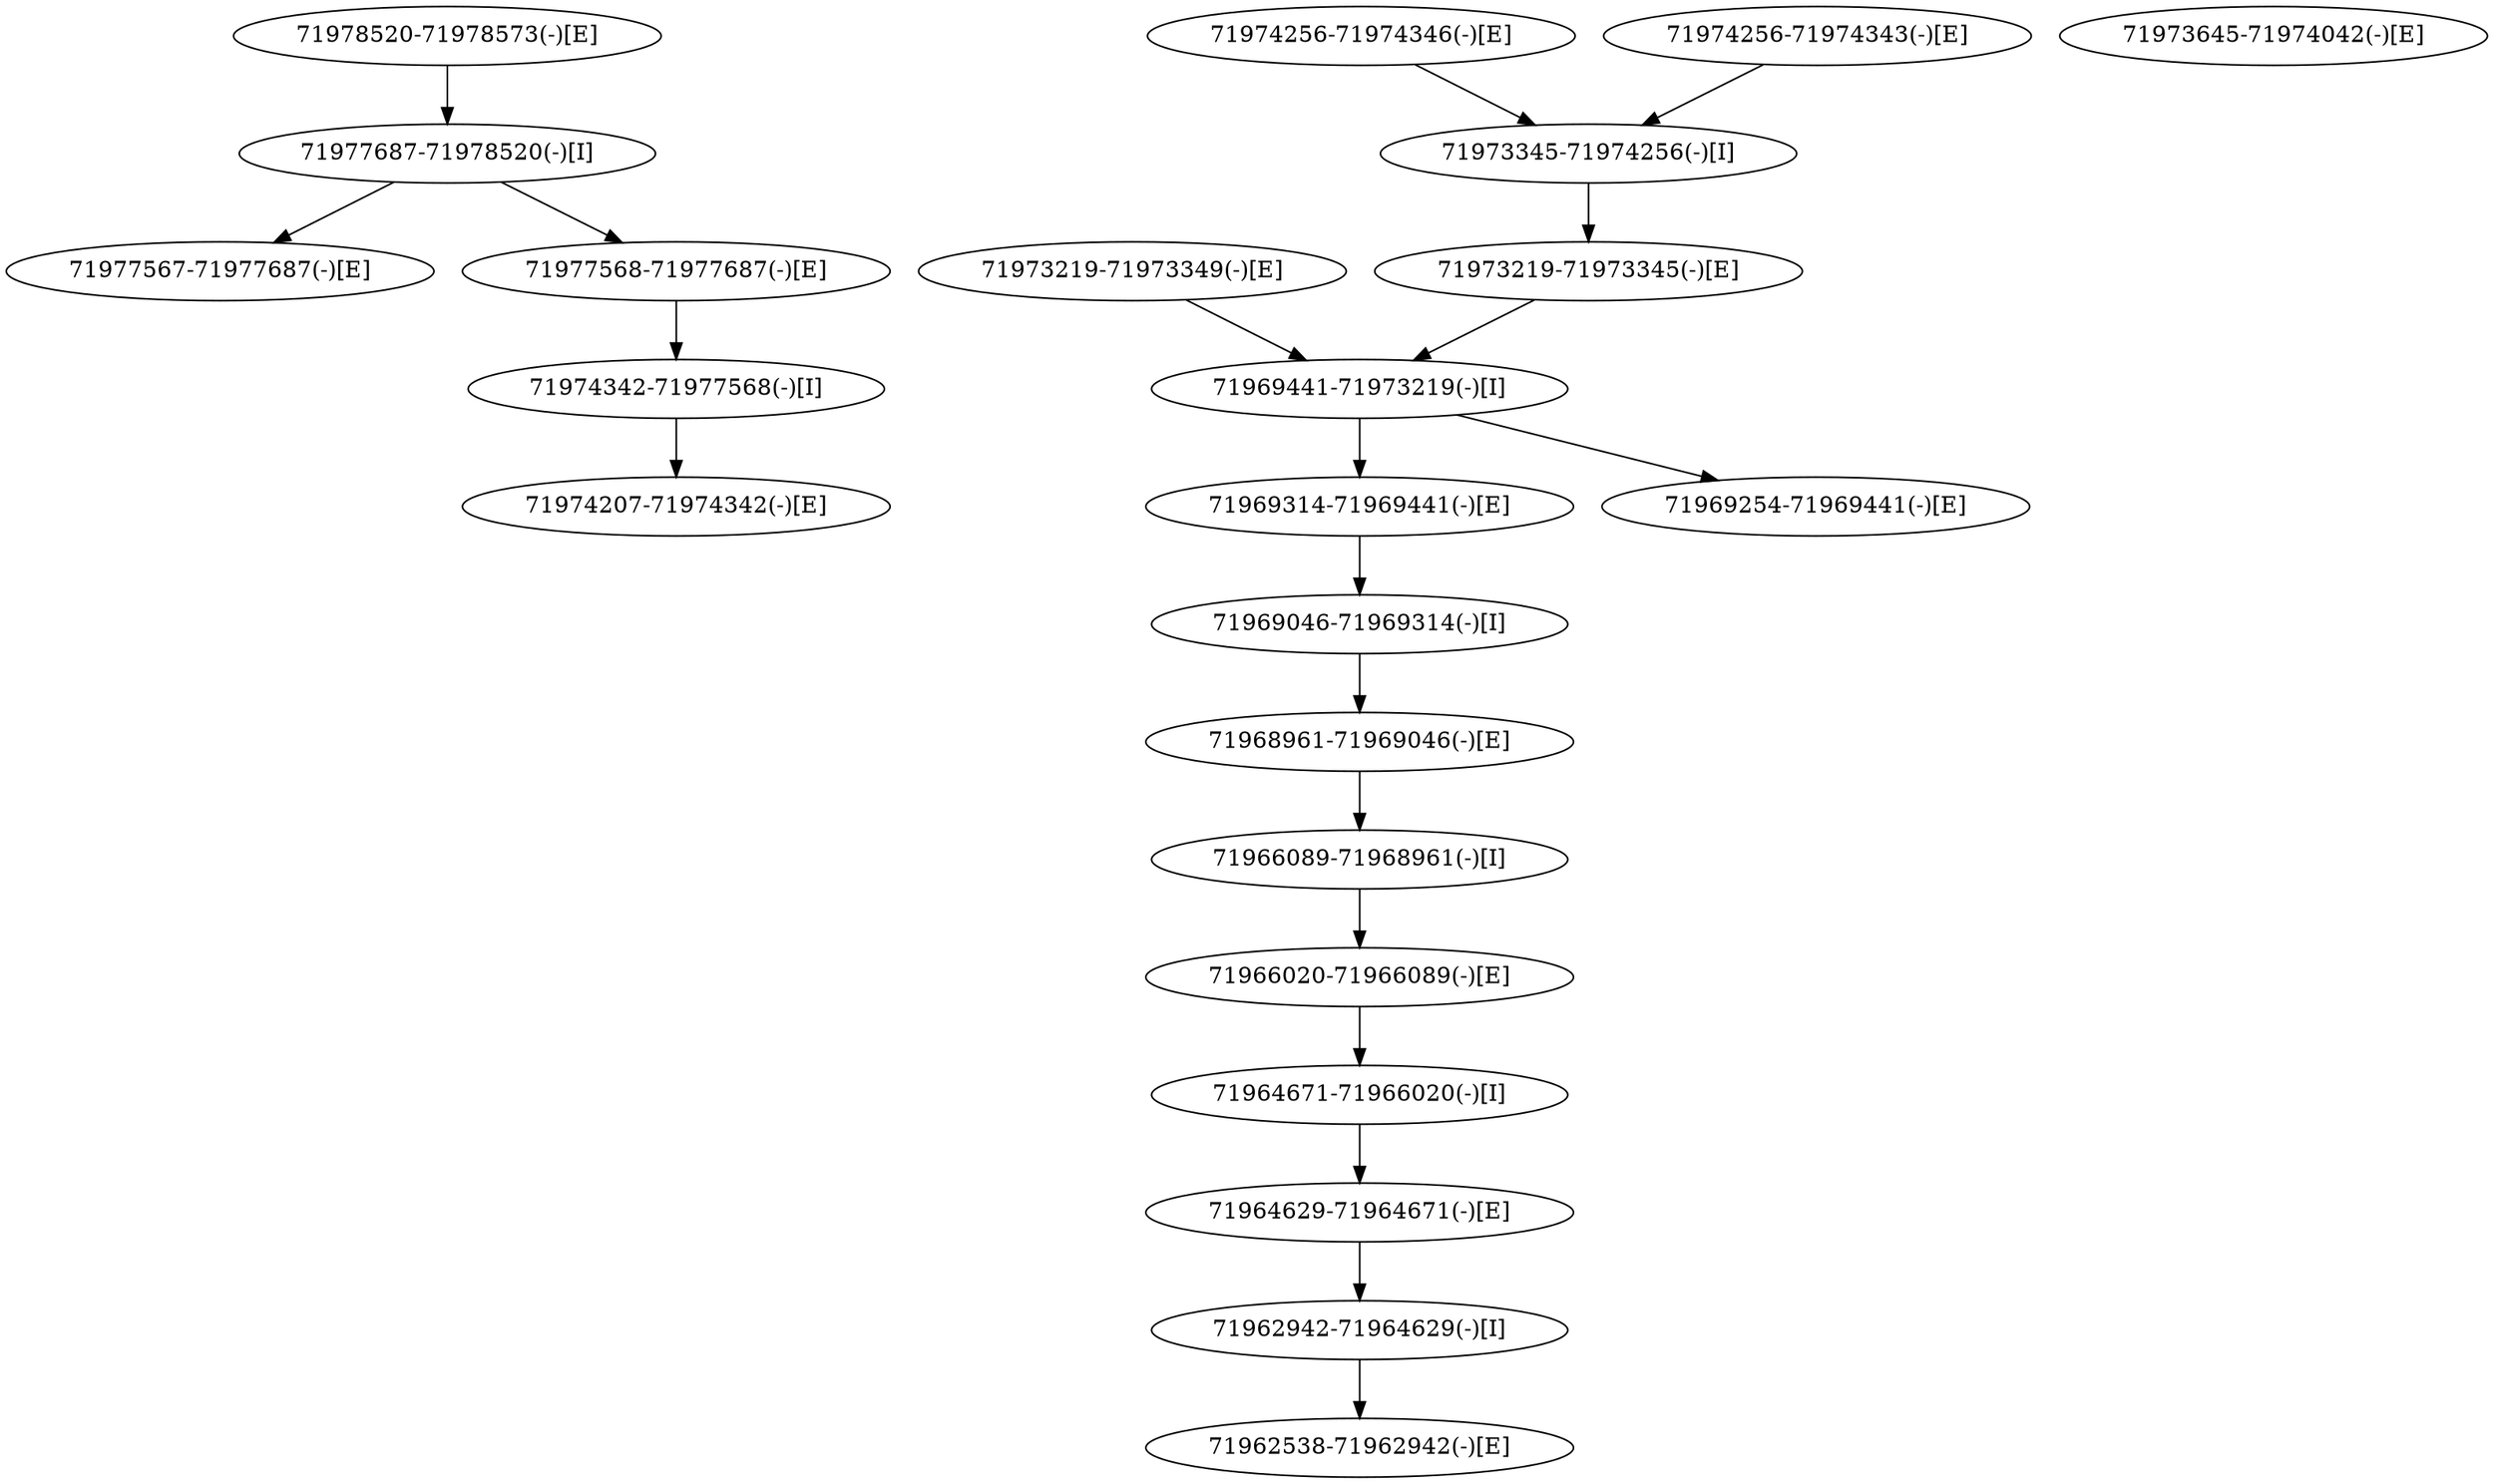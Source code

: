 strict digraph G {
"71974342-71977568(-)[I]" [scores="LNCAP_SHEZH2=393.379196881,LNCAP_SHSCRAMBLE=257.947891426"];
"71977567-71977687(-)[E]" [scores="VCAP_SHEZH2=146.086806046"];
"71973219-71973345(-)[E]" [scores="VCAP_SHEZH2=127.541869394,VCAP_SHSCRAMBLE=329.431427932"];
"71966089-71968961(-)[I]" [scores="LNCAP_SHEZH2=9458.06971333,VCAP_SHSCRAMBLE=2457.66303378"];
"71969046-71969314(-)[I]" [scores="LNCAP_SHEZH2=9458.06971333,VCAP_SHSCRAMBLE=2457.66303378"];
"71969441-71973219(-)[I]" [scores="LNCAP_SHEZH2=9458.06971333,LNCAP_SHSCRAMBLE=974.369153445,VCAP_SHEZH2=347.197311128,VCAP_SHSCRAMBLE=2457.66303378"];
"71964671-71966020(-)[I]" [scores="LNCAP_SHEZH2=9458.06971333,VCAP_SHSCRAMBLE=2457.66303378"];
"71973219-71973349(-)[E]" [scores="LNCAP_SHEZH2=1434.71302536,LNCAP_SHSCRAMBLE=399.583564504"];
"71962942-71964629(-)[I]" [scores="LNCAP_SHEZH2=9458.06971333,VCAP_SHSCRAMBLE=2457.66303378"];
"71974207-71974342(-)[E]" [scores="LNCAP_SHEZH2=172.984337391,LNCAP_SHSCRAMBLE=113.429854536"];
"71968961-71969046(-)[E]" [scores="LNCAP_SHEZH2=938.081593504,VCAP_SHSCRAMBLE=222.235487097"];
"71977568-71977687(-)[E]" [scores="LNCAP_SHEZH2=152.482489996,LNCAP_SHSCRAMBLE=99.9863162206,VCAP_SHSCRAMBLE=231.337576792"];
"71973345-71974256(-)[I]" [scores="VCAP_SHEZH2=347.197311128,VCAP_SHSCRAMBLE=2457.66303378"];
"71969314-71969441(-)[E]" [scores="LNCAP_SHEZH2=1401.60426324,VCAP_SHEZH2=128.554106453,VCAP_SHSCRAMBLE=332.045963074"];
"71977687-71978520(-)[I]" [scores="LNCAP_SHEZH2=393.379196881,LNCAP_SHSCRAMBLE=257.947891426,VCAP_SHEZH2=210.608478716,VCAP_SHSCRAMBLE=334.37027906"];
"71966020-71966089(-)[E]" [scores="LNCAP_SHEZH2=761.501528845,VCAP_SHSCRAMBLE=180.40292482"];
"71974256-71974346(-)[E]" [scores="VCAP_SHEZH2=91.1013352814"];
"71969254-71969441(-)[E]" [scores="LNCAP_SHSCRAMBLE=574.785588941"];
"71974256-71974343(-)[E]" [scores="VCAP_SHSCRAMBLE=227.464557382"];
"71978520-71978573(-)[E]" [scores="LNCAP_SHEZH2=67.9123694941,LNCAP_SHSCRAMBLE=44.5317206697,VCAP_SHEZH2=64.5216726702,VCAP_SHSCRAMBLE=103.032702269"];
"71973645-71974042(-)[E]" [scores="LNCAP_SHEZH2=15.9010300359"];
"71962538-71962942(-)[E]" [scores="LNCAP_SHEZH2=4458.64663266,VCAP_SHSCRAMBLE=1056.2721975"];
"71964629-71964671(-)[E]" [scores="LNCAP_SHEZH2=463.522669731,VCAP_SHSCRAMBLE=109.810475977"];
"71974342-71977568(-)[I]" -> "71974207-71974342(-)[E]";
"71973219-71973345(-)[E]" -> "71969441-71973219(-)[I]";
"71966089-71968961(-)[I]" -> "71966020-71966089(-)[E]";
"71969046-71969314(-)[I]" -> "71968961-71969046(-)[E]";
"71969441-71973219(-)[I]" -> "71969314-71969441(-)[E]";
"71969441-71973219(-)[I]" -> "71969254-71969441(-)[E]";
"71964671-71966020(-)[I]" -> "71964629-71964671(-)[E]";
"71973219-71973349(-)[E]" -> "71969441-71973219(-)[I]";
"71962942-71964629(-)[I]" -> "71962538-71962942(-)[E]";
"71968961-71969046(-)[E]" -> "71966089-71968961(-)[I]";
"71977568-71977687(-)[E]" -> "71974342-71977568(-)[I]";
"71973345-71974256(-)[I]" -> "71973219-71973345(-)[E]";
"71969314-71969441(-)[E]" -> "71969046-71969314(-)[I]";
"71977687-71978520(-)[I]" -> "71977568-71977687(-)[E]";
"71977687-71978520(-)[I]" -> "71977567-71977687(-)[E]";
"71966020-71966089(-)[E]" -> "71964671-71966020(-)[I]";
"71974256-71974346(-)[E]" -> "71973345-71974256(-)[I]";
"71974256-71974343(-)[E]" -> "71973345-71974256(-)[I]";
"71978520-71978573(-)[E]" -> "71977687-71978520(-)[I]";
"71964629-71964671(-)[E]" -> "71962942-71964629(-)[I]";
}
